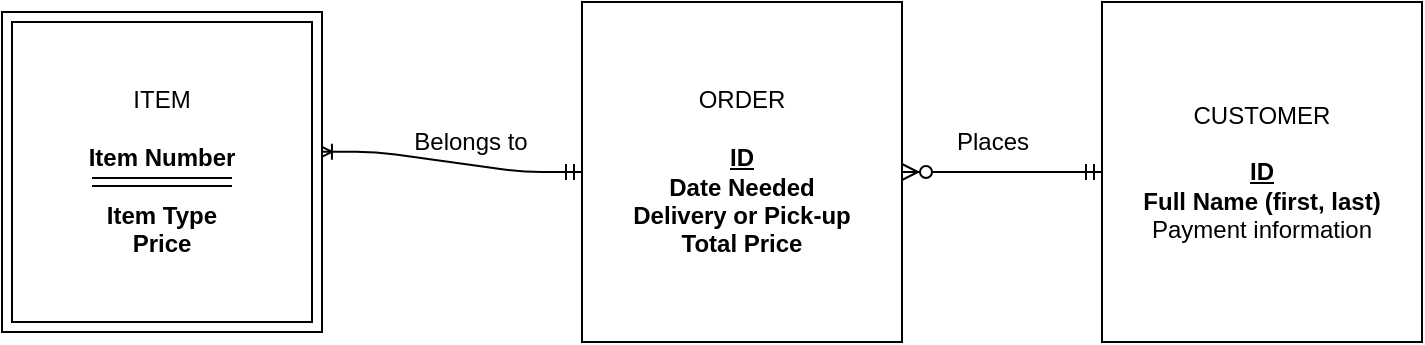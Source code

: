 <mxfile version="12.6.8" type="google" pages="5"><diagram id="DISUu23AOmAYa90gMDsT" name="Question 1-a"><mxGraphModel dx="925" dy="502" grid="1" gridSize="10" guides="1" tooltips="1" connect="1" arrows="1" fold="1" page="1" pageScale="1" pageWidth="850" pageHeight="1100" math="0" shadow="0"><root><mxCell id="0"/><mxCell id="1" parent="0"/><mxCell id="IhJyQUXKQRXx6o-TvYim-1" value="ORDER&lt;br&gt;&lt;br&gt;&lt;b&gt;&lt;u&gt;ID&lt;/u&gt;&lt;/b&gt;&lt;br&gt;&lt;b&gt;Date Needed&lt;br&gt;Delivery or Pick-up&lt;br&gt;Total Price&lt;/b&gt;" style="whiteSpace=wrap;html=1;align=center;" parent="1" vertex="1"><mxGeometry x="330" y="60" width="160" height="170" as="geometry"/></mxCell><mxCell id="IhJyQUXKQRXx6o-TvYim-2" value="CUSTOMER&lt;br&gt;&lt;br&gt;&lt;b&gt;&lt;u&gt;ID&lt;/u&gt;&lt;/b&gt;&lt;br&gt;&lt;b&gt;Full Name (first, last)&lt;/b&gt;&lt;br&gt;Payment information" style="whiteSpace=wrap;html=1;align=center;" parent="1" vertex="1"><mxGeometry x="590" y="60" width="160" height="170" as="geometry"/></mxCell><mxCell id="IhJyQUXKQRXx6o-TvYim-3" value="" style="edgeStyle=entityRelationEdgeStyle;fontSize=12;html=1;endArrow=ERmandOne;startArrow=ERzeroToMany;exitX=1;exitY=0.5;exitDx=0;exitDy=0;entryX=0;entryY=0.5;entryDx=0;entryDy=0;endFill=0;" parent="1" source="IhJyQUXKQRXx6o-TvYim-1" target="IhJyQUXKQRXx6o-TvYim-2" edge="1"><mxGeometry width="100" height="100" relative="1" as="geometry"><mxPoint x="290" y="160" as="sourcePoint"/><mxPoint x="390" y="60" as="targetPoint"/></mxGeometry></mxCell><mxCell id="IhJyQUXKQRXx6o-TvYim-4" value="Places" style="text;html=1;align=center;verticalAlign=middle;resizable=0;points=[];autosize=1;" parent="1" vertex="1"><mxGeometry x="510" y="120" width="50" height="20" as="geometry"/></mxCell><mxCell id="IhJyQUXKQRXx6o-TvYim-7" value="" style="edgeStyle=entityRelationEdgeStyle;fontSize=12;html=1;endArrow=ERmandOne;startArrow=ERoneToMany;exitX=0.981;exitY=0.437;exitDx=0;exitDy=0;exitPerimeter=0;entryX=0;entryY=0.5;entryDx=0;entryDy=0;endFill=0;" parent="1" source="Gkk3NL2PuHADIgobM39A-1" target="IhJyQUXKQRXx6o-TvYim-1" edge="1"><mxGeometry width="100" height="100" relative="1" as="geometry"><mxPoint x="200.678" y="147.35" as="sourcePoint"/><mxPoint x="330" y="80" as="targetPoint"/></mxGeometry></mxCell><mxCell id="IhJyQUXKQRXx6o-TvYim-8" value="Belongs to" style="text;html=1;align=center;verticalAlign=middle;resizable=0;points=[];autosize=1;" parent="1" vertex="1"><mxGeometry x="239" y="120" width="70" height="20" as="geometry"/></mxCell><mxCell id="Gkk3NL2PuHADIgobM39A-1" value="ITEM&lt;br&gt;&lt;br&gt;&lt;b&gt;Item Number&lt;br&gt;&lt;br&gt;Item Type&lt;br&gt;Price&lt;/b&gt;" style="shape=ext;margin=3;double=1;whiteSpace=wrap;html=1;align=center;" parent="1" vertex="1"><mxGeometry x="40" y="65" width="160" height="160" as="geometry"/></mxCell><mxCell id="Gkk3NL2PuHADIgobM39A-2" value="" style="shape=link;html=1;startArrow=ERoneToMany;startFill=0;" parent="1" edge="1"><mxGeometry width="50" height="50" relative="1" as="geometry"><mxPoint x="85" y="150" as="sourcePoint"/><mxPoint x="155" y="150" as="targetPoint"/><Array as="points"><mxPoint x="120" y="150"/></Array></mxGeometry></mxCell></root></mxGraphModel></diagram><diagram id="xZ97rrGCE8tmZwIUWMS9" name="Question 1-b"><mxGraphModel dx="1775" dy="1602" grid="1" gridSize="10" guides="1" tooltips="1" connect="1" arrows="1" fold="1" page="1" pageScale="1" pageWidth="850" pageHeight="1100" math="0" shadow="0"><root><mxCell id="C8qw5iM9fFwvd-9jH6xC-0"/><mxCell id="C8qw5iM9fFwvd-9jH6xC-1" parent="C8qw5iM9fFwvd-9jH6xC-0"/><mxCell id="JQOfGp3qr-jZkUEo6f_i-0" value="ORDER&lt;br&gt;&lt;br&gt;&lt;b&gt;&lt;u&gt;ID&lt;/u&gt;&lt;/b&gt;&lt;br&gt;&lt;b&gt;Date Needed&lt;br&gt;Delivery or Pick-up&lt;br&gt;Total Price&lt;/b&gt;" style="whiteSpace=wrap;html=1;align=center;" parent="C8qw5iM9fFwvd-9jH6xC-1" vertex="1"><mxGeometry x="-520" y="-1050" width="160" height="170" as="geometry"/></mxCell><mxCell id="JQOfGp3qr-jZkUEo6f_i-1" value="CUSTOMER&lt;br&gt;&lt;br&gt;&lt;b&gt;&lt;u&gt;ID&lt;/u&gt;&lt;/b&gt;&lt;br&gt;&lt;b&gt;Full Name (first, last)&lt;/b&gt;&lt;br&gt;Payment information" style="whiteSpace=wrap;html=1;align=center;" parent="C8qw5iM9fFwvd-9jH6xC-1" vertex="1"><mxGeometry x="-260" y="-1050" width="160" height="170" as="geometry"/></mxCell><mxCell id="JQOfGp3qr-jZkUEo6f_i-2" value="" style="edgeStyle=entityRelationEdgeStyle;fontSize=12;html=1;endArrow=ERmandOne;startArrow=ERzeroToMany;exitX=1;exitY=0.5;exitDx=0;exitDy=0;entryX=0;entryY=0.5;entryDx=0;entryDy=0;endFill=0;" parent="C8qw5iM9fFwvd-9jH6xC-1" source="JQOfGp3qr-jZkUEo6f_i-0" target="JQOfGp3qr-jZkUEo6f_i-1" edge="1"><mxGeometry width="100" height="100" relative="1" as="geometry"><mxPoint x="-550" y="-950" as="sourcePoint"/><mxPoint x="-450" y="-1050" as="targetPoint"/></mxGeometry></mxCell><mxCell id="JQOfGp3qr-jZkUEo6f_i-3" value="Places" style="text;html=1;align=center;verticalAlign=middle;resizable=0;points=[];autosize=1;" parent="C8qw5iM9fFwvd-9jH6xC-1" vertex="1"><mxGeometry x="-330" y="-990" width="50" height="20" as="geometry"/></mxCell><mxCell id="JQOfGp3qr-jZkUEo6f_i-4" value="" style="edgeStyle=entityRelationEdgeStyle;fontSize=12;html=1;endArrow=ERmandOne;startArrow=ERoneToMany;exitX=0.985;exitY=0.577;exitDx=0;exitDy=0;entryX=0;entryY=0.5;entryDx=0;entryDy=0;endFill=0;exitPerimeter=0;" parent="C8qw5iM9fFwvd-9jH6xC-1" source="QJFYJ54yAG6lIJRYwgcp-2" target="JQOfGp3qr-jZkUEo6f_i-0" edge="1"><mxGeometry width="100" height="100" relative="1" as="geometry"><mxPoint x="-641.28" y="-967.36" as="sourcePoint"/><mxPoint x="-510" y="-1030" as="targetPoint"/></mxGeometry></mxCell><mxCell id="JQOfGp3qr-jZkUEo6f_i-5" value="Belongs to" style="text;html=1;align=center;verticalAlign=middle;resizable=0;points=[];autosize=1;" parent="C8qw5iM9fFwvd-9jH6xC-1" vertex="1"><mxGeometry x="-610" y="-990" width="70" height="20" as="geometry"/></mxCell><mxCell id="JQOfGp3qr-jZkUEo6f_i-10" value="EMPLOYEE&lt;br&gt;&lt;br&gt;&lt;b&gt;ID&lt;br&gt;Full Name (first, last)&lt;br&gt;&lt;/b&gt;Special Skills" style="whiteSpace=wrap;html=1;align=center;direction=south;" parent="C8qw5iM9fFwvd-9jH6xC-1" vertex="1"><mxGeometry x="-525" y="-780" width="170" height="160" as="geometry"/></mxCell><mxCell id="JQOfGp3qr-jZkUEo6f_i-11" value="" style="fontSize=12;html=1;endArrow=ERzeroToMany;endFill=1;entryX=0.5;entryY=1;entryDx=0;entryDy=0;exitX=0;exitY=0.5;exitDx=0;exitDy=0;startArrow=ERmandOne;startFill=0;" parent="C8qw5iM9fFwvd-9jH6xC-1" source="JQOfGp3qr-jZkUEo6f_i-10" target="JQOfGp3qr-jZkUEo6f_i-0" edge="1"><mxGeometry width="100" height="100" relative="1" as="geometry"><mxPoint x="-650" y="-750" as="sourcePoint"/><mxPoint x="-550" y="-850" as="targetPoint"/></mxGeometry></mxCell><mxCell id="JQOfGp3qr-jZkUEo6f_i-12" value="5 Max" style="text;html=1;align=center;verticalAlign=middle;resizable=0;points=[];autosize=1;" parent="C8qw5iM9fFwvd-9jH6xC-1" vertex="1"><mxGeometry x="-435" y="-870" width="50" height="20" as="geometry"/></mxCell><mxCell id="JQOfGp3qr-jZkUEo6f_i-13" value="Assigned" style="text;html=1;align=center;verticalAlign=middle;resizable=0;points=[];autosize=1;" parent="C8qw5iM9fFwvd-9jH6xC-1" vertex="1"><mxGeometry x="-510" y="-840" width="60" height="20" as="geometry"/></mxCell><mxCell id="QJFYJ54yAG6lIJRYwgcp-2" value="ITEM&lt;br&gt;&lt;br&gt;&lt;b&gt;Item Number&lt;br&gt;&lt;br&gt;Item Type&lt;br&gt;Price&lt;/b&gt;" style="shape=ext;margin=3;double=1;whiteSpace=wrap;html=1;align=center;" parent="C8qw5iM9fFwvd-9jH6xC-1" vertex="1"><mxGeometry x="-810" y="-1060" width="160" height="160" as="geometry"/></mxCell><mxCell id="PUdiMxyxV1wI4Ih5LFCq-1" value="" style="shape=link;html=1;startArrow=ERoneToMany;startFill=0;" parent="C8qw5iM9fFwvd-9jH6xC-1" edge="1"><mxGeometry width="50" height="50" relative="1" as="geometry"><mxPoint x="-765" y="-971" as="sourcePoint"/><mxPoint x="-695" y="-971" as="targetPoint"/><Array as="points"><mxPoint x="-730" y="-971"/></Array></mxGeometry></mxCell></root></mxGraphModel></diagram><diagram id="smVFpWFoXhReckFfNRJR" name="Question 2-a"><mxGraphModel dx="925" dy="502" grid="1" gridSize="10" guides="1" tooltips="1" connect="1" arrows="1" fold="1" page="1" pageScale="1" pageWidth="850" pageHeight="1100" math="0" shadow="0"><root><mxCell id="jTOD1jfzSEij9CY1ekjq-0"/><mxCell id="jTOD1jfzSEij9CY1ekjq-1" parent="jTOD1jfzSEij9CY1ekjq-0"/><mxCell id="iMkX0KYx_GwDY7GAZ5SB-0" value="POEMS&lt;br&gt;&lt;b&gt;&lt;br&gt;Form&lt;/b&gt;&lt;br&gt;Full Text" style="whiteSpace=wrap;html=1;align=center;" parent="jTOD1jfzSEij9CY1ekjq-1" vertex="1"><mxGeometry x="100" y="340" width="160" height="180" as="geometry"/></mxCell><mxCell id="iMkX0KYx_GwDY7GAZ5SB-1" value="BOOK&lt;br&gt;&lt;br&gt;&lt;b&gt;Number of pages&lt;br&gt;Plot summary&lt;/b&gt;" style="whiteSpace=wrap;html=1;align=center;" parent="jTOD1jfzSEij9CY1ekjq-1" vertex="1"><mxGeometry x="540" y="340" width="160" height="180" as="geometry"/></mxCell><mxCell id="iMkX0KYx_GwDY7GAZ5SB-2" value="d" style="ellipse;whiteSpace=wrap;html=1;aspect=fixed;" parent="jTOD1jfzSEij9CY1ekjq-1" vertex="1"><mxGeometry x="360" y="280" width="80" height="80" as="geometry"/></mxCell><mxCell id="iMkX0KYx_GwDY7GAZ5SB-3" value="ROMANTIC LITERATURE&lt;br&gt;&lt;br&gt;&lt;b&gt;&lt;u&gt;Id&lt;br&gt;&lt;/u&gt;Title&lt;br&gt;Date&lt;br&gt;Language&lt;br&gt;Literature Type&lt;br&gt;&lt;/b&gt;" style="whiteSpace=wrap;html=1;align=center;" parent="jTOD1jfzSEij9CY1ekjq-1" vertex="1"><mxGeometry x="320" y="30" width="160" height="160" as="geometry"/></mxCell><mxCell id="iMkX0KYx_GwDY7GAZ5SB-4" value="" style="endArrow=none;html=1;entryX=0;entryY=0.5;entryDx=0;entryDy=0;exitX=0.99;exitY=0.544;exitDx=0;exitDy=0;exitPerimeter=0;" parent="jTOD1jfzSEij9CY1ekjq-1" source="iMkX0KYx_GwDY7GAZ5SB-0" target="iMkX0KYx_GwDY7GAZ5SB-2" edge="1"><mxGeometry width="50" height="50" relative="1" as="geometry"><mxPoint x="290" y="400" as="sourcePoint"/><mxPoint x="340" y="350" as="targetPoint"/></mxGeometry></mxCell><mxCell id="iMkX0KYx_GwDY7GAZ5SB-5" value="" style="endArrow=none;html=1;entryX=1;entryY=0.5;entryDx=0;entryDy=0;exitX=-0.005;exitY=0.556;exitDx=0;exitDy=0;exitPerimeter=0;" parent="jTOD1jfzSEij9CY1ekjq-1" source="iMkX0KYx_GwDY7GAZ5SB-1" target="iMkX0KYx_GwDY7GAZ5SB-2" edge="1"><mxGeometry width="50" height="50" relative="1" as="geometry"><mxPoint x="450" y="400" as="sourcePoint"/><mxPoint x="500" y="350" as="targetPoint"/></mxGeometry></mxCell><mxCell id="iMkX0KYx_GwDY7GAZ5SB-6" value="" style="shape=link;html=1;entryX=0.5;entryY=1;entryDx=0;entryDy=0;exitX=0.5;exitY=0;exitDx=0;exitDy=0;" parent="jTOD1jfzSEij9CY1ekjq-1" source="iMkX0KYx_GwDY7GAZ5SB-2" target="iMkX0KYx_GwDY7GAZ5SB-3" edge="1"><mxGeometry width="50" height="50" relative="1" as="geometry"><mxPoint x="380" y="260" as="sourcePoint"/><mxPoint x="430" y="210" as="targetPoint"/></mxGeometry></mxCell><mxCell id="iMkX0KYx_GwDY7GAZ5SB-7" value="Literature Type =" style="text;html=1;align=center;verticalAlign=middle;resizable=0;points=[];autosize=1;" parent="jTOD1jfzSEij9CY1ekjq-1" vertex="1"><mxGeometry x="400" y="200" width="110" height="20" as="geometry"/></mxCell><mxCell id="iMkX0KYx_GwDY7GAZ5SB-8" value="P" style="text;html=1;align=center;verticalAlign=middle;resizable=0;points=[];autosize=1;" parent="jTOD1jfzSEij9CY1ekjq-1" vertex="1"><mxGeometry x="270" y="370" width="20" height="20" as="geometry"/></mxCell><mxCell id="iMkX0KYx_GwDY7GAZ5SB-9" value="B" style="text;html=1;align=center;verticalAlign=middle;resizable=0;points=[];autosize=1;" parent="jTOD1jfzSEij9CY1ekjq-1" vertex="1"><mxGeometry x="520" y="380" width="20" height="20" as="geometry"/></mxCell></root></mxGraphModel></diagram><diagram id="1u9DZrW3LKVw8MHrjnF6" name="Question 2-b"><mxGraphModel dx="925" dy="502" grid="1" gridSize="10" guides="1" tooltips="1" connect="1" arrows="1" fold="1" page="1" pageScale="1" pageWidth="850" pageHeight="1100" math="0" shadow="0"><root><mxCell id="eJ6_OaPVVpttldX3gld8-0"/><mxCell id="eJ6_OaPVVpttldX3gld8-1" parent="eJ6_OaPVVpttldX3gld8-0"/><mxCell id="eJ6_OaPVVpttldX3gld8-2" value="POEMS&lt;br&gt;&lt;b&gt;&lt;br&gt;Form&lt;/b&gt;&lt;br&gt;Full Text" style="whiteSpace=wrap;html=1;align=center;" parent="eJ6_OaPVVpttldX3gld8-1" vertex="1"><mxGeometry x="100" y="475" width="160" height="180" as="geometry"/></mxCell><mxCell id="eJ6_OaPVVpttldX3gld8-3" value="BOOK&lt;br&gt;&lt;br&gt;&lt;b&gt;Number of pages&lt;br&gt;Plot summary&lt;/b&gt;" style="whiteSpace=wrap;html=1;align=center;" parent="eJ6_OaPVVpttldX3gld8-1" vertex="1"><mxGeometry x="540" y="475" width="160" height="180" as="geometry"/></mxCell><mxCell id="9K8NPGx8fcVPtIZohQo1-0" value="AUTHOR&lt;br&gt;&lt;br&gt;&lt;b&gt;&lt;u&gt;Id&lt;br&gt;&lt;/u&gt;Name (first, &lt;/b&gt;middle, last&lt;b&gt;)&lt;br&gt;Birth date&lt;/b&gt;&lt;br&gt;Death date&lt;br&gt;&lt;b&gt;Country&lt;/b&gt;" style="whiteSpace=wrap;html=1;align=center;" parent="eJ6_OaPVVpttldX3gld8-1" vertex="1"><mxGeometry x="650" y="165" width="160" height="180" as="geometry"/></mxCell><mxCell id="9K8NPGx8fcVPtIZohQo1-2" value="d" style="ellipse;whiteSpace=wrap;html=1;aspect=fixed;" parent="eJ6_OaPVVpttldX3gld8-1" vertex="1"><mxGeometry x="360" y="415" width="80" height="80" as="geometry"/></mxCell><mxCell id="9K8NPGx8fcVPtIZohQo1-3" value="ROMANTIC LITERATURE&lt;br&gt;&lt;br&gt;&lt;b&gt;&lt;u&gt;Id&lt;br&gt;&lt;/u&gt;Title&lt;br&gt;Date&lt;br&gt;Language&lt;br&gt;Literature Type&lt;br&gt;&lt;/b&gt;" style="whiteSpace=wrap;html=1;align=center;" parent="eJ6_OaPVVpttldX3gld8-1" vertex="1"><mxGeometry x="320" y="165" width="160" height="160" as="geometry"/></mxCell><mxCell id="9K8NPGx8fcVPtIZohQo1-4" value="" style="endArrow=none;html=1;entryX=0;entryY=0.5;entryDx=0;entryDy=0;exitX=0.99;exitY=0.456;exitDx=0;exitDy=0;exitPerimeter=0;" parent="eJ6_OaPVVpttldX3gld8-1" source="eJ6_OaPVVpttldX3gld8-2" target="9K8NPGx8fcVPtIZohQo1-2" edge="1"><mxGeometry width="50" height="50" relative="1" as="geometry"><mxPoint x="300" y="580" as="sourcePoint"/><mxPoint x="340" y="485" as="targetPoint"/></mxGeometry></mxCell><mxCell id="9K8NPGx8fcVPtIZohQo1-5" value="" style="endArrow=none;html=1;entryX=1;entryY=0.5;entryDx=0;entryDy=0;exitX=-0.005;exitY=0.556;exitDx=0;exitDy=0;exitPerimeter=0;" parent="eJ6_OaPVVpttldX3gld8-1" source="eJ6_OaPVVpttldX3gld8-3" target="9K8NPGx8fcVPtIZohQo1-2" edge="1"><mxGeometry width="50" height="50" relative="1" as="geometry"><mxPoint x="450" y="535" as="sourcePoint"/><mxPoint x="500" y="485" as="targetPoint"/></mxGeometry></mxCell><mxCell id="9K8NPGx8fcVPtIZohQo1-6" value="" style="shape=link;html=1;entryX=0.5;entryY=1;entryDx=0;entryDy=0;exitX=0.5;exitY=0;exitDx=0;exitDy=0;" parent="eJ6_OaPVVpttldX3gld8-1" source="9K8NPGx8fcVPtIZohQo1-2" target="9K8NPGx8fcVPtIZohQo1-3" edge="1"><mxGeometry width="50" height="50" relative="1" as="geometry"><mxPoint x="380" y="395" as="sourcePoint"/><mxPoint x="430" y="345" as="targetPoint"/></mxGeometry></mxCell><mxCell id="9K8NPGx8fcVPtIZohQo1-7" value="Literature Type =" style="text;html=1;align=center;verticalAlign=middle;resizable=0;points=[];autosize=1;" parent="eJ6_OaPVVpttldX3gld8-1" vertex="1"><mxGeometry x="400" y="335" width="110" height="20" as="geometry"/></mxCell><mxCell id="9K8NPGx8fcVPtIZohQo1-8" value="P" style="text;html=1;align=center;verticalAlign=middle;resizable=0;points=[];autosize=1;" parent="eJ6_OaPVVpttldX3gld8-1" vertex="1"><mxGeometry x="270" y="505" width="20" height="20" as="geometry"/></mxCell><mxCell id="9K8NPGx8fcVPtIZohQo1-9" value="B" style="text;html=1;align=center;verticalAlign=middle;resizable=0;points=[];autosize=1;" parent="eJ6_OaPVVpttldX3gld8-1" vertex="1"><mxGeometry x="520" y="515" width="20" height="20" as="geometry"/></mxCell><mxCell id="L1k73it0IaFuD7sFC-ar-0" value="COLLECTION&lt;br&gt;&lt;br&gt;&lt;b&gt;&lt;u&gt;Id&lt;br&gt;&lt;/u&gt;Title&lt;br&gt;Full name of editor(s) {first, last}&lt;/b&gt;" style="whiteSpace=wrap;html=1;align=center;" parent="eJ6_OaPVVpttldX3gld8-1" vertex="1"><mxGeometry x="100" y="750" width="160" height="200" as="geometry"/></mxCell><mxCell id="L1k73it0IaFuD7sFC-ar-1" value="" style="edgeStyle=entityRelationEdgeStyle;fontSize=12;html=1;endArrow=ERzeroToOne;endFill=1;exitX=1;exitY=0.5;exitDx=0;exitDy=0;startArrow=ERoneToMany;startFill=0;entryX=0.006;entryY=0.434;entryDx=0;entryDy=0;entryPerimeter=0;" parent="eJ6_OaPVVpttldX3gld8-1" source="9K8NPGx8fcVPtIZohQo1-3" target="9K8NPGx8fcVPtIZohQo1-0" edge="1"><mxGeometry width="100" height="100" relative="1" as="geometry"><mxPoint x="520" y="305" as="sourcePoint"/><mxPoint x="648" y="248" as="targetPoint"/></mxGeometry></mxCell><mxCell id="L1k73it0IaFuD7sFC-ar-2" value="" style="fontSize=12;html=1;endArrow=ERoneToMany;startArrow=ERzeroToMany;exitX=0.5;exitY=0;exitDx=0;exitDy=0;entryX=0.458;entryY=1;entryDx=0;entryDy=0;entryPerimeter=0;" parent="eJ6_OaPVVpttldX3gld8-1" source="L1k73it0IaFuD7sFC-ar-0" target="eJ6_OaPVVpttldX3gld8-2" edge="1"><mxGeometry width="100" height="100" relative="1" as="geometry"><mxPoint x="160" y="745" as="sourcePoint"/><mxPoint x="170" y="700" as="targetPoint"/></mxGeometry></mxCell><mxCell id="-9uuGulGiVHdvODyRwI--0" value="Has" style="text;html=1;align=center;verticalAlign=middle;resizable=0;points=[];autosize=1;" parent="eJ6_OaPVVpttldX3gld8-1" vertex="1"><mxGeometry x="544" y="226" width="40" height="20" as="geometry"/></mxCell><mxCell id="-9uuGulGiVHdvODyRwI--1" value="Published" style="text;html=1;align=center;verticalAlign=middle;resizable=0;points=[];autosize=1;" parent="eJ6_OaPVVpttldX3gld8-1" vertex="1"><mxGeometry x="170" y="690" width="70" height="20" as="geometry"/></mxCell></root></mxGraphModel></diagram><diagram id="n2ONY7EabxIAKOHNKCkh" name="Question 3"><mxGraphModel dx="925" dy="502" grid="1" gridSize="10" guides="1" tooltips="1" connect="1" arrows="1" fold="1" page="1" pageScale="1" pageWidth="850" pageHeight="1100" math="0" shadow="0"><root><mxCell id="nQ616vB9gTQW6pz6Y7-x-0"/><mxCell id="nQ616vB9gTQW6pz6Y7-x-1" parent="nQ616vB9gTQW6pz6Y7-x-0"/><mxCell id="nQ616vB9gTQW6pz6Y7-x-2" value="BRIDE&lt;br&gt;&lt;br&gt;&lt;b&gt;&lt;u&gt;Id&lt;br&gt;&lt;/u&gt;Name (first, last)&lt;br&gt;&lt;/b&gt;Birth date&lt;br&gt;Age&lt;br&gt;&lt;b&gt;Likes&lt;/b&gt;&lt;br&gt;Wedding Type" style="whiteSpace=wrap;html=1;align=center;" parent="nQ616vB9gTQW6pz6Y7-x-1" vertex="1"><mxGeometry x="180" y="100" width="160" height="160" as="geometry"/></mxCell><mxCell id="nQ616vB9gTQW6pz6Y7-x-3" value="DRESS&lt;br&gt;&lt;br&gt;&lt;b&gt;&lt;u&gt;Id&lt;br&gt;&lt;/u&gt;Designer&lt;br&gt;Price Range&lt;br&gt;&lt;br&gt;&lt;/b&gt;" style="whiteSpace=wrap;html=1;align=center;" parent="nQ616vB9gTQW6pz6Y7-x-1" vertex="1"><mxGeometry x="530" y="110" width="160" height="160" as="geometry"/></mxCell><mxCell id="Jf0IuTVFaLVYnqBclQGp-0" value="" style="edgeStyle=entityRelationEdgeStyle;fontSize=12;html=1;endArrow=ERoneToMany;startArrow=ERoneToMany;entryX=0.013;entryY=0.406;entryDx=0;entryDy=0;entryPerimeter=0;exitX=0.977;exitY=0.457;exitDx=0;exitDy=0;exitPerimeter=0;startFill=0;" edge="1" parent="nQ616vB9gTQW6pz6Y7-x-1" source="nQ616vB9gTQW6pz6Y7-x-2" target="nQ616vB9gTQW6pz6Y7-x-3"><mxGeometry width="100" height="100" relative="1" as="geometry"><mxPoint x="370" y="250" as="sourcePoint"/><mxPoint x="470" y="150" as="targetPoint"/></mxGeometry></mxCell><mxCell id="Jf0IuTVFaLVYnqBclQGp-1" value="Tries" style="text;html=1;align=center;verticalAlign=middle;resizable=0;points=[];autosize=1;" vertex="1" parent="nQ616vB9gTQW6pz6Y7-x-1"><mxGeometry x="420" y="150" width="40" height="20" as="geometry"/></mxCell><mxCell id="s8VqkKcZyw-gS42ql0d9-0" value="" style="endArrow=none;dashed=1;html=1;entryX=0.46;entryY=1.469;entryDx=0;entryDy=0;entryPerimeter=0;exitX=0.563;exitY=-0.002;exitDx=0;exitDy=0;exitPerimeter=0;" edge="1" parent="nQ616vB9gTQW6pz6Y7-x-1" source="s8VqkKcZyw-gS42ql0d9-1" target="Jf0IuTVFaLVYnqBclQGp-1"><mxGeometry width="50" height="50" relative="1" as="geometry"><mxPoint x="438" y="290" as="sourcePoint"/><mxPoint x="470" y="210" as="targetPoint"/></mxGeometry></mxCell><mxCell id="s8VqkKcZyw-gS42ql0d9-1" value="PURCHASED" style="whiteSpace=wrap;html=1;align=center;" vertex="1" parent="nQ616vB9gTQW6pz6Y7-x-1"><mxGeometry x="360" y="290" width="140" height="130" as="geometry"/></mxCell></root></mxGraphModel></diagram></mxfile>